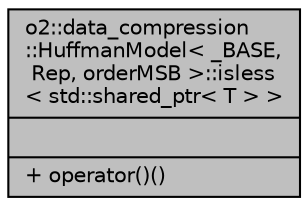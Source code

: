 digraph "o2::data_compression::HuffmanModel&lt; _BASE, Rep, orderMSB &gt;::isless&lt; std::shared_ptr&lt; T &gt; &gt;"
{
 // INTERACTIVE_SVG=YES
  bgcolor="transparent";
  edge [fontname="Helvetica",fontsize="10",labelfontname="Helvetica",labelfontsize="10"];
  node [fontname="Helvetica",fontsize="10",shape=record];
  Node1 [label="{o2::data_compression\l::HuffmanModel\< _BASE,\l Rep, orderMSB \>::isless\l\< std::shared_ptr\< T \> \>\n||+ operator()()\l}",height=0.2,width=0.4,color="black", fillcolor="grey75", style="filled" fontcolor="black"];
}
